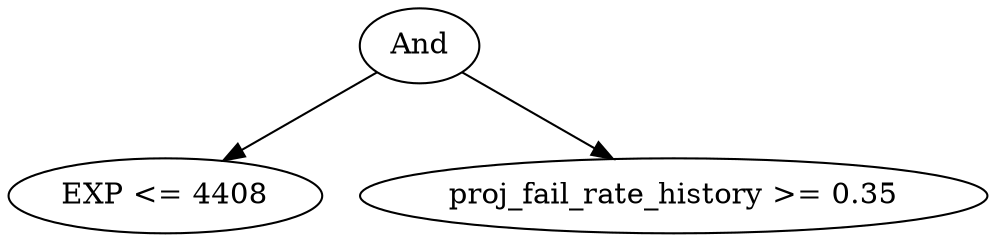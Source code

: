 digraph G {
	graph [bb="0,0,380.33,108",
		dpi=78
	];
	node [label="\N"];
	1	 [height=0.5,
		label=And,
		pos="160.09,90",
		width=0.75];
	2	 [height=0.5,
		label="EXP <= 4408",
		pos="61.095,18",
		width=1.6971];
	1 -> 2	 [pos="e,83.656,34.952 141.94,76.161 127.96,66.279 108.32,52.394 91.903,40.784"];
	3	 [height=0.5,
		label="proj_fail_rate_history >= 0.35",
		pos="260.09,18",
		width=3.34];
	1 -> 3	 [pos="e,235.98,35.878 177.97,76.485 191.75,66.841 211.17,53.246 227.67,41.698"];
}
